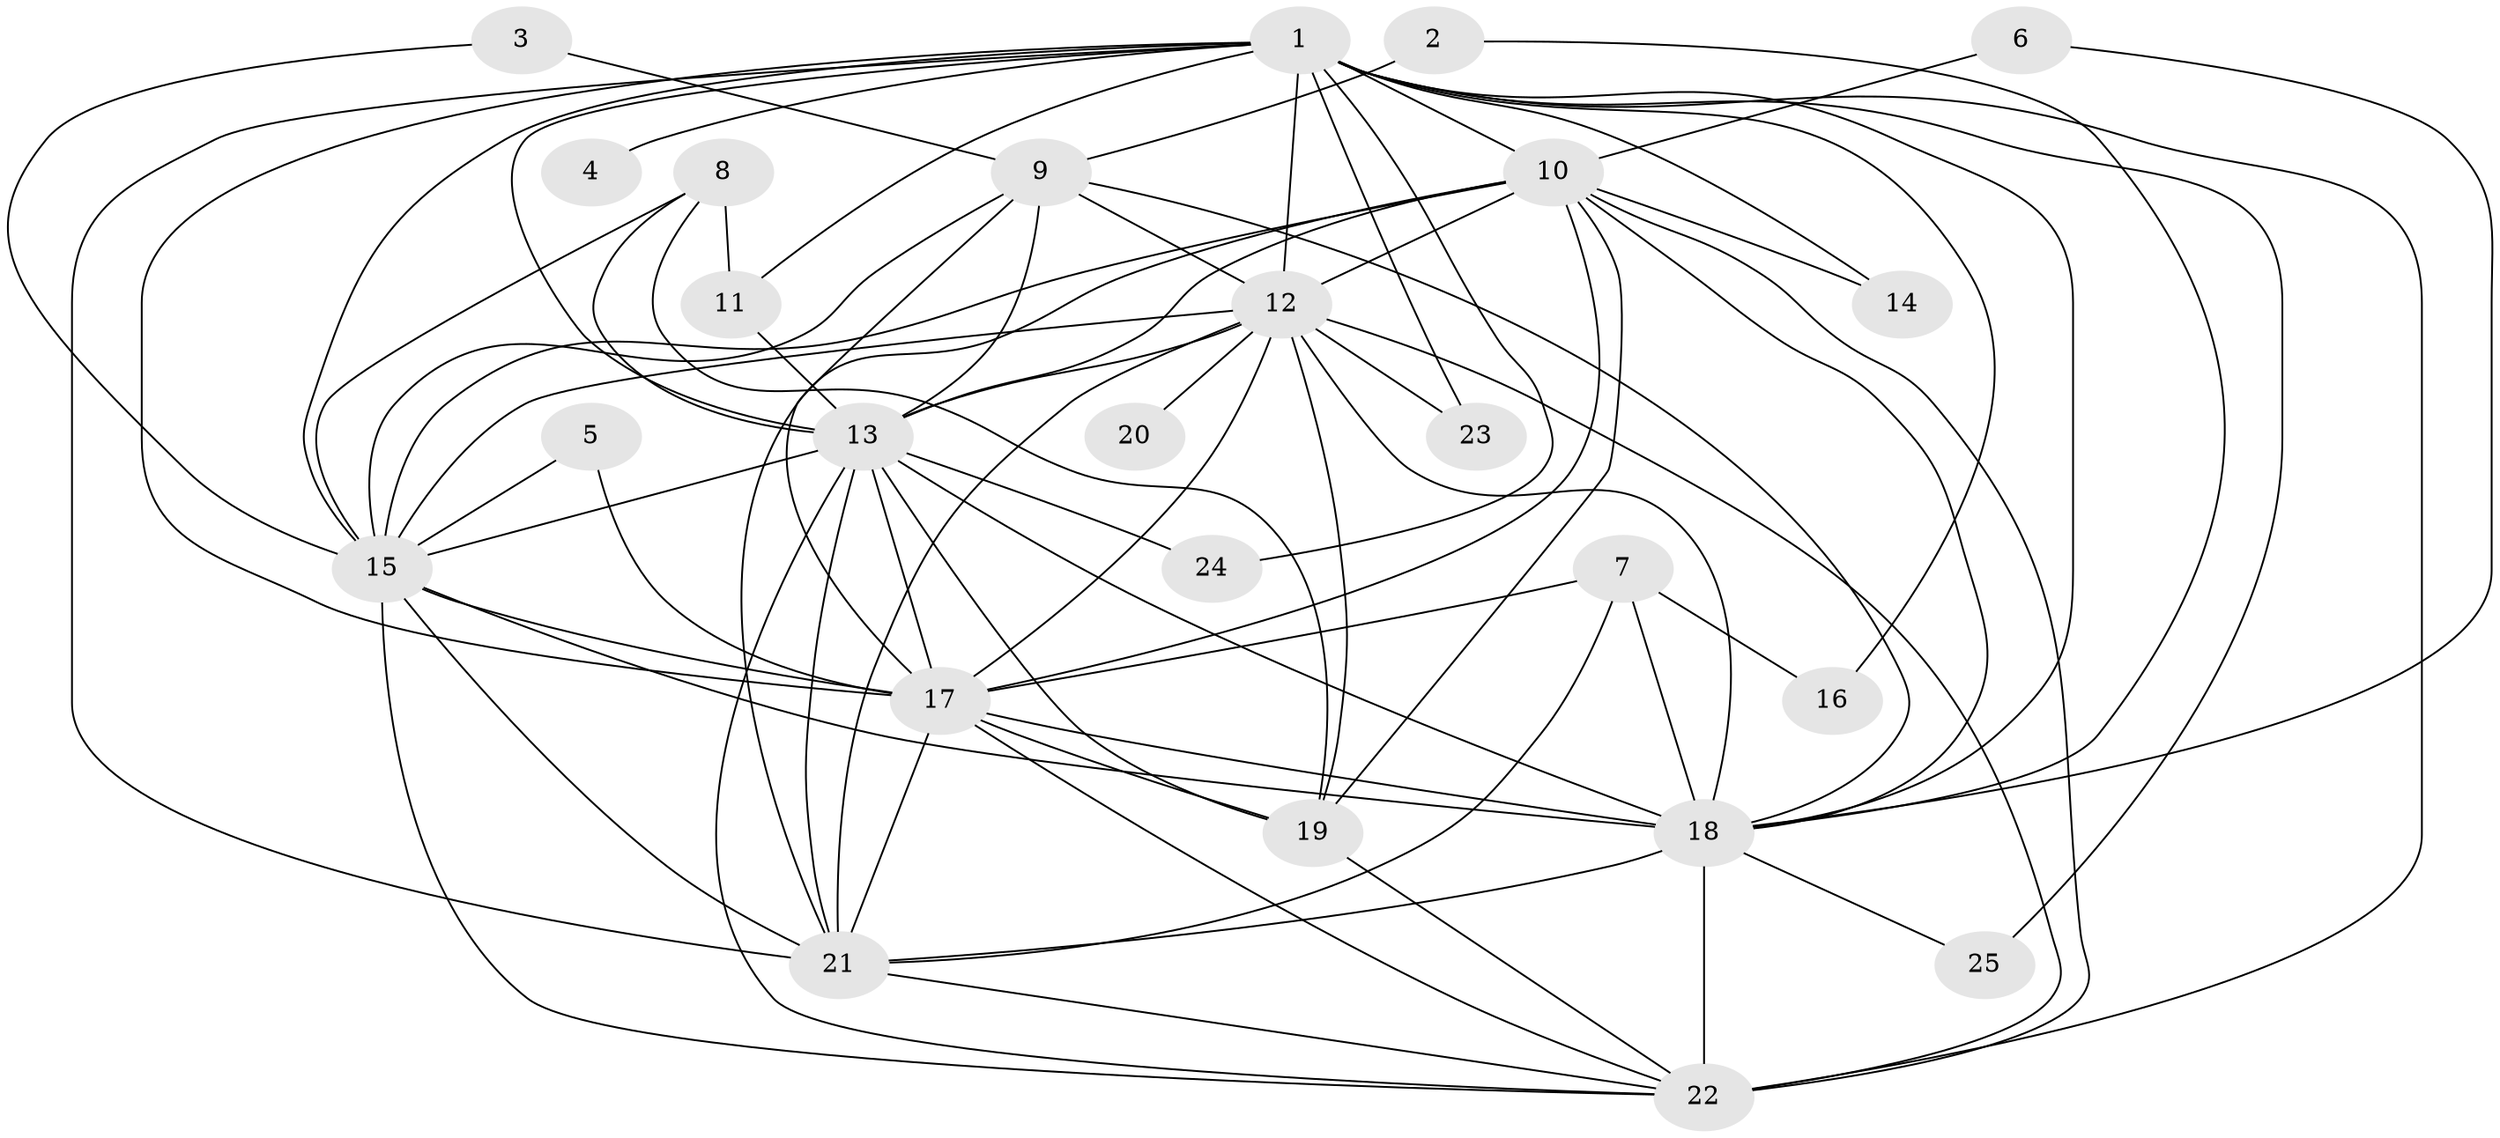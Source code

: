 // original degree distribution, {15: 0.04, 16: 0.04, 13: 0.02, 11: 0.04, 17: 0.04, 14: 0.02, 3: 0.22, 7: 0.02, 2: 0.5, 4: 0.02, 6: 0.02, 5: 0.02}
// Generated by graph-tools (version 1.1) at 2025/25/03/09/25 03:25:50]
// undirected, 25 vertices, 75 edges
graph export_dot {
graph [start="1"]
  node [color=gray90,style=filled];
  1;
  2;
  3;
  4;
  5;
  6;
  7;
  8;
  9;
  10;
  11;
  12;
  13;
  14;
  15;
  16;
  17;
  18;
  19;
  20;
  21;
  22;
  23;
  24;
  25;
  1 -- 4 [weight=2.0];
  1 -- 10 [weight=3.0];
  1 -- 11 [weight=1.0];
  1 -- 12 [weight=3.0];
  1 -- 13 [weight=3.0];
  1 -- 14 [weight=1.0];
  1 -- 15 [weight=2.0];
  1 -- 16 [weight=3.0];
  1 -- 17 [weight=2.0];
  1 -- 18 [weight=2.0];
  1 -- 21 [weight=2.0];
  1 -- 22 [weight=3.0];
  1 -- 23 [weight=1.0];
  1 -- 24 [weight=1.0];
  1 -- 25 [weight=1.0];
  2 -- 9 [weight=1.0];
  2 -- 18 [weight=1.0];
  3 -- 9 [weight=1.0];
  3 -- 15 [weight=1.0];
  5 -- 15 [weight=1.0];
  5 -- 17 [weight=1.0];
  6 -- 10 [weight=1.0];
  6 -- 18 [weight=1.0];
  7 -- 16 [weight=1.0];
  7 -- 17 [weight=1.0];
  7 -- 18 [weight=2.0];
  7 -- 21 [weight=1.0];
  8 -- 11 [weight=1.0];
  8 -- 13 [weight=1.0];
  8 -- 15 [weight=1.0];
  8 -- 19 [weight=2.0];
  9 -- 12 [weight=1.0];
  9 -- 13 [weight=1.0];
  9 -- 15 [weight=1.0];
  9 -- 17 [weight=1.0];
  9 -- 18 [weight=1.0];
  10 -- 12 [weight=1.0];
  10 -- 13 [weight=1.0];
  10 -- 14 [weight=1.0];
  10 -- 15 [weight=1.0];
  10 -- 17 [weight=1.0];
  10 -- 18 [weight=1.0];
  10 -- 19 [weight=1.0];
  10 -- 21 [weight=1.0];
  10 -- 22 [weight=1.0];
  11 -- 13 [weight=1.0];
  12 -- 13 [weight=1.0];
  12 -- 15 [weight=2.0];
  12 -- 17 [weight=2.0];
  12 -- 18 [weight=1.0];
  12 -- 19 [weight=1.0];
  12 -- 20 [weight=1.0];
  12 -- 21 [weight=2.0];
  12 -- 22 [weight=1.0];
  12 -- 23 [weight=1.0];
  13 -- 15 [weight=2.0];
  13 -- 17 [weight=1.0];
  13 -- 18 [weight=2.0];
  13 -- 19 [weight=1.0];
  13 -- 21 [weight=1.0];
  13 -- 22 [weight=1.0];
  13 -- 24 [weight=1.0];
  15 -- 17 [weight=1.0];
  15 -- 18 [weight=1.0];
  15 -- 21 [weight=1.0];
  15 -- 22 [weight=1.0];
  17 -- 18 [weight=2.0];
  17 -- 19 [weight=1.0];
  17 -- 21 [weight=1.0];
  17 -- 22 [weight=1.0];
  18 -- 21 [weight=1.0];
  18 -- 22 [weight=1.0];
  18 -- 25 [weight=1.0];
  19 -- 22 [weight=1.0];
  21 -- 22 [weight=1.0];
}
